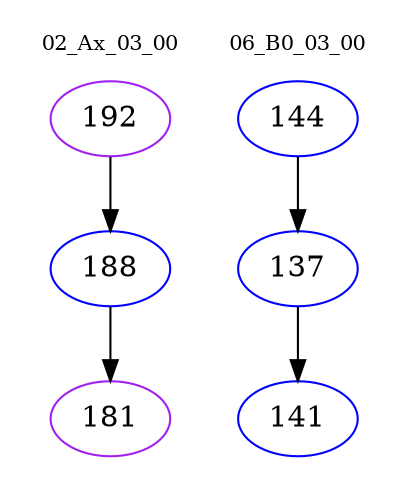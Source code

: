 digraph{
subgraph cluster_0 {
color = white
label = "02_Ax_03_00";
fontsize=10;
T0_192 [label="192", color="purple"]
T0_192 -> T0_188 [color="black"]
T0_188 [label="188", color="blue"]
T0_188 -> T0_181 [color="black"]
T0_181 [label="181", color="purple"]
}
subgraph cluster_1 {
color = white
label = "06_B0_03_00";
fontsize=10;
T1_144 [label="144", color="blue"]
T1_144 -> T1_137 [color="black"]
T1_137 [label="137", color="blue"]
T1_137 -> T1_141 [color="black"]
T1_141 [label="141", color="blue"]
}
}
